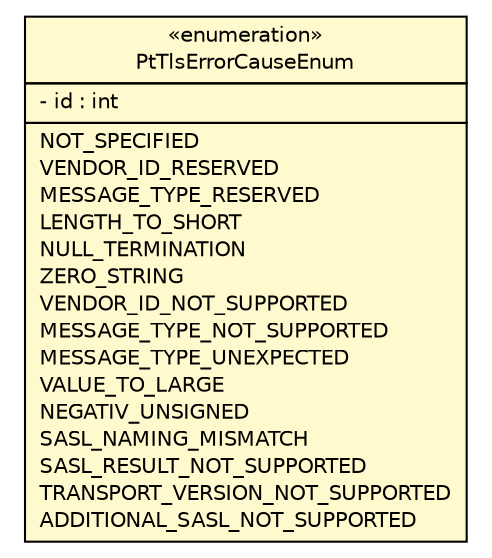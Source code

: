 #!/usr/local/bin/dot
#
# Class diagram 
# Generated by UMLGraph version R5_6 (http://www.umlgraph.org/)
#

digraph G {
	edge [fontname="Helvetica",fontsize=10,labelfontname="Helvetica",labelfontsize=10];
	node [fontname="Helvetica",fontsize=10,shape=plaintext];
	nodesep=0.25;
	ranksep=0.5;
	// org.ietf.nea.pt.validate.enums.PtTlsErrorCauseEnum
	c132847 [label=<<table title="org.ietf.nea.pt.validate.enums.PtTlsErrorCauseEnum" border="0" cellborder="1" cellspacing="0" cellpadding="2" port="p" bgcolor="lemonChiffon" href="./PtTlsErrorCauseEnum.html">
		<tr><td><table border="0" cellspacing="0" cellpadding="1">
<tr><td align="center" balign="center"> &#171;enumeration&#187; </td></tr>
<tr><td align="center" balign="center"> PtTlsErrorCauseEnum </td></tr>
		</table></td></tr>
		<tr><td><table border="0" cellspacing="0" cellpadding="1">
<tr><td align="left" balign="left"> - id : int </td></tr>
		</table></td></tr>
		<tr><td><table border="0" cellspacing="0" cellpadding="1">
<tr><td align="left" balign="left"> NOT_SPECIFIED </td></tr>
<tr><td align="left" balign="left"> VENDOR_ID_RESERVED </td></tr>
<tr><td align="left" balign="left"> MESSAGE_TYPE_RESERVED </td></tr>
<tr><td align="left" balign="left"> LENGTH_TO_SHORT </td></tr>
<tr><td align="left" balign="left"> NULL_TERMINATION </td></tr>
<tr><td align="left" balign="left"> ZERO_STRING </td></tr>
<tr><td align="left" balign="left"> VENDOR_ID_NOT_SUPPORTED </td></tr>
<tr><td align="left" balign="left"> MESSAGE_TYPE_NOT_SUPPORTED </td></tr>
<tr><td align="left" balign="left"> MESSAGE_TYPE_UNEXPECTED </td></tr>
<tr><td align="left" balign="left"> VALUE_TO_LARGE </td></tr>
<tr><td align="left" balign="left"> NEGATIV_UNSIGNED </td></tr>
<tr><td align="left" balign="left"> SASL_NAMING_MISMATCH </td></tr>
<tr><td align="left" balign="left"> SASL_RESULT_NOT_SUPPORTED </td></tr>
<tr><td align="left" balign="left"> TRANSPORT_VERSION_NOT_SUPPORTED </td></tr>
<tr><td align="left" balign="left"> ADDITIONAL_SASL_NOT_SUPPORTED </td></tr>
		</table></td></tr>
		</table>>, URL="./PtTlsErrorCauseEnum.html", fontname="Helvetica", fontcolor="black", fontsize=10.0];
}

